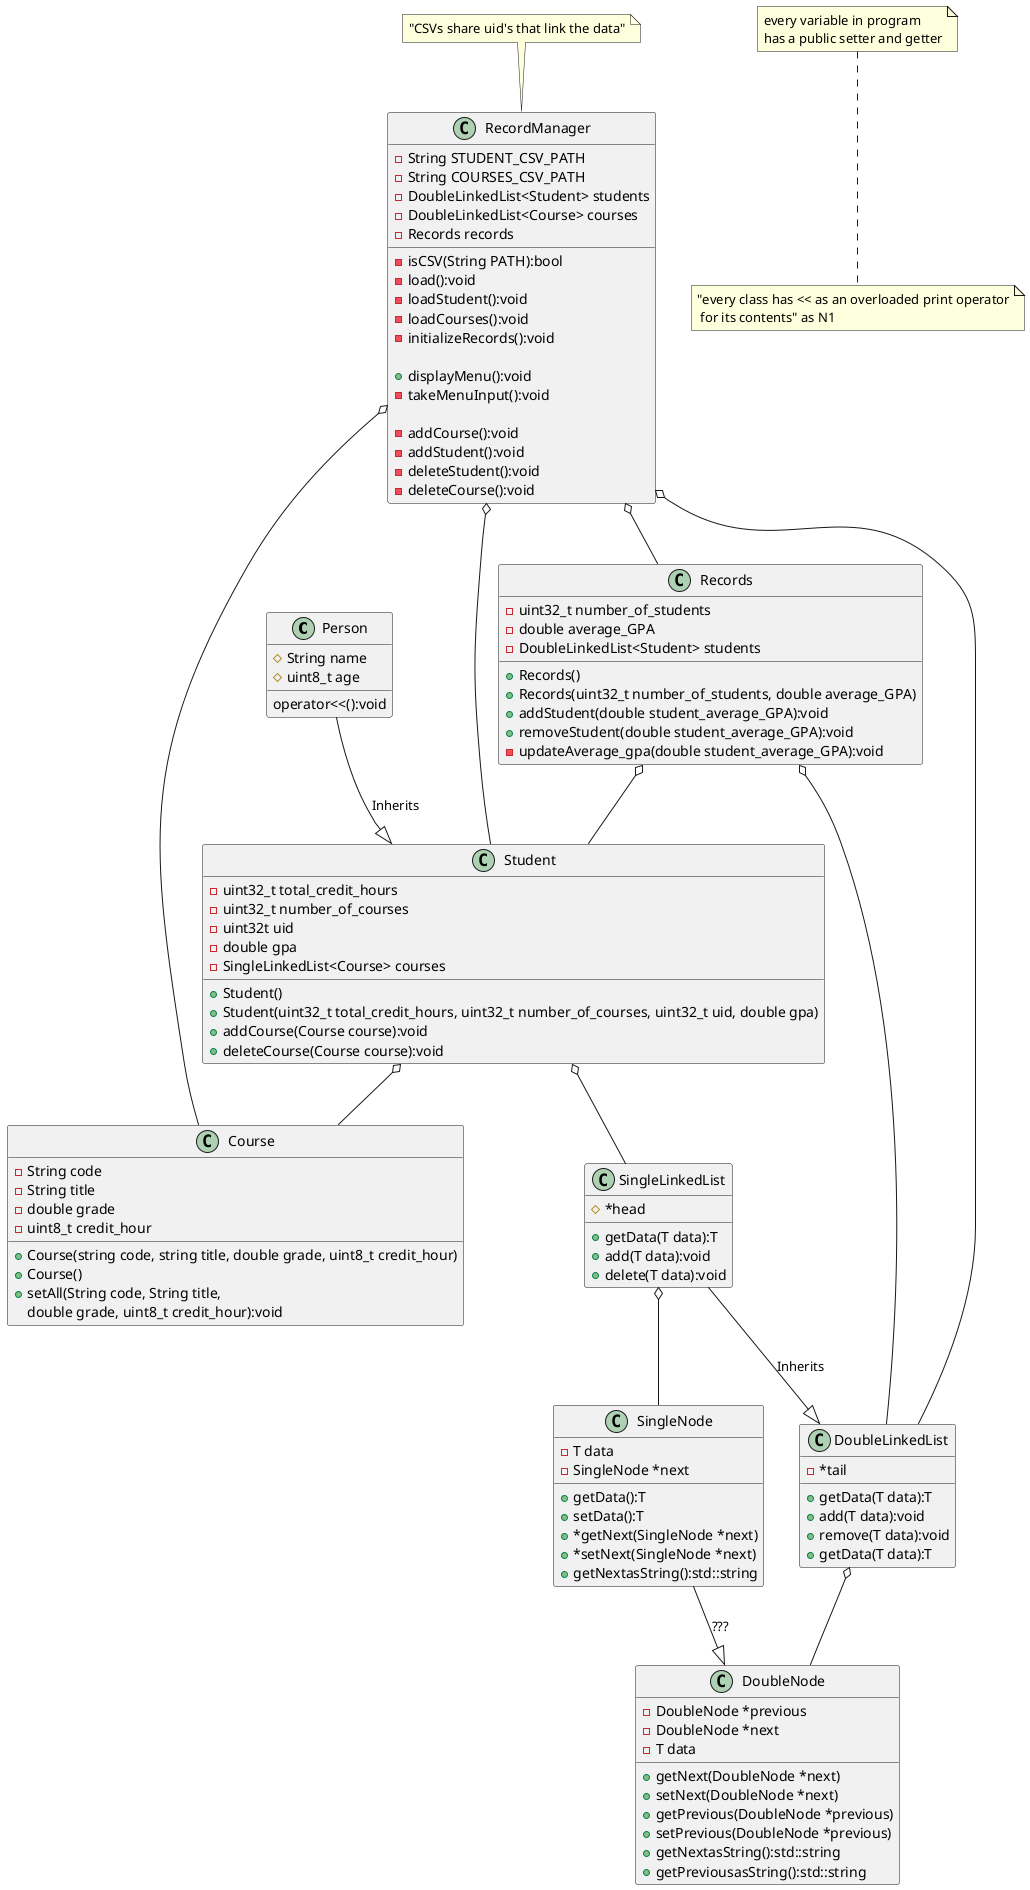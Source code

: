 @startuml

class Person {
    #String name
    #uint8_t age

    operator<<():void
}

class Course {
    -String code
    -String title
    -double grade
    -uint8_t credit_hour

    +Course(string code, string title, double grade, uint8_t credit_hour)
    +Course()
    +setAll(String code, String title,
        double grade, uint8_t credit_hour):void
}
class SingleLinkedList{
    #*head

    +getData(T data):T
    +add(T data):void
    +delete(T data):void
}
class DoubleLinkedList{
    -*tail

    +getData(T data):T
    +add(T data):void
    +remove(T data):void
    +getData(T data):T
}
class SingleNode{
    -T data
    -SingleNode *next

    +getData():T
    +setData():T
    +*getNext(SingleNode *next)
    +*setNext(SingleNode *next)
    +getNextasString():std::string
}
class DoubleNode{
    -DoubleNode *previous
    -DoubleNode *next
    -T data

    +getNext(DoubleNode *next)
    +setNext(DoubleNode *next)
    +getPrevious(DoubleNode *previous)
    +setPrevious(DoubleNode *previous)
    +getNextasString():std::string
    +getPreviousasString():std::string
}
class RecordManager{
    -String STUDENT_CSV_PATH
    -String COURSES_CSV_PATH
    -DoubleLinkedList<Student> students
    -DoubleLinkedList<Course> courses
    -Records records

    -isCSV(String PATH):bool
    -load():void
    -loadStudent():void
    -loadCourses():void
    -initializeRecords():void

    +displayMenu():void
    -takeMenuInput():void

    -addCourse():void
    -addStudent():void
    -deleteStudent():void
    -deleteCourse():void
}
class Student{
    -uint32_t total_credit_hours
    -uint32_t number_of_courses
    -uint32t uid
    -double gpa
    -SingleLinkedList<Course> courses

    +Student()
    +Student(uint32_t total_credit_hours, uint32_t number_of_courses, uint32_t uid, double gpa)
    +addCourse(Course course):void
    +deleteCourse(Course course):void
}
class Records{
    -uint32_t number_of_students
    -double average_GPA
    -DoubleLinkedList<Student> students

    +Records()
    +Records(uint32_t number_of_students, double average_GPA)
    +addStudent(double student_average_GPA):void
    +removeStudent(double student_average_GPA):void
    -updateAverage_gpa(double student_average_GPA):void
}
Person --|> Student : Inherits
Student o-- SingleLinkedList
Records o-- DoubleLinkedList
Student o-- Course
Records o-- Student
RecordManager o-- DoubleLinkedList
RecordManager o-- Records
RecordManager o-- Student
RecordManager o-- Course
SingleLinkedList o-- SingleNode
DoubleLinkedList o-- DoubleNode

SingleLinkedList --|> DoubleLinkedList : Inherits
SingleNode --|> DoubleNode : ???

note "every variable in program\nhas a public setter and getter" as N2
note bottom of N2 : "every class has << as an overloaded print operator\n for its contents" as N1
note top of RecordManager : "CSVs share uid's that link the data"
@enduml


